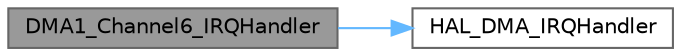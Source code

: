 digraph "DMA1_Channel6_IRQHandler"
{
 // LATEX_PDF_SIZE
  bgcolor="transparent";
  edge [fontname=Helvetica,fontsize=10,labelfontname=Helvetica,labelfontsize=10];
  node [fontname=Helvetica,fontsize=10,shape=box,height=0.2,width=0.4];
  rankdir="LR";
  Node1 [id="Node000001",label="DMA1_Channel6_IRQHandler",height=0.2,width=0.4,color="gray40", fillcolor="grey60", style="filled", fontcolor="black",tooltip="This function handles DMA1 channel6 global interrupt."];
  Node1 -> Node2 [id="edge1_Node000001_Node000002",color="steelblue1",style="solid",tooltip=" "];
  Node2 [id="Node000002",label="HAL_DMA_IRQHandler",height=0.2,width=0.4,color="grey40", fillcolor="white", style="filled",URL="$group___d_m_a___exported___functions___group2.html#ga8c8564d06f6d39b702af1c5cbb7dd54a",tooltip=" "];
}

